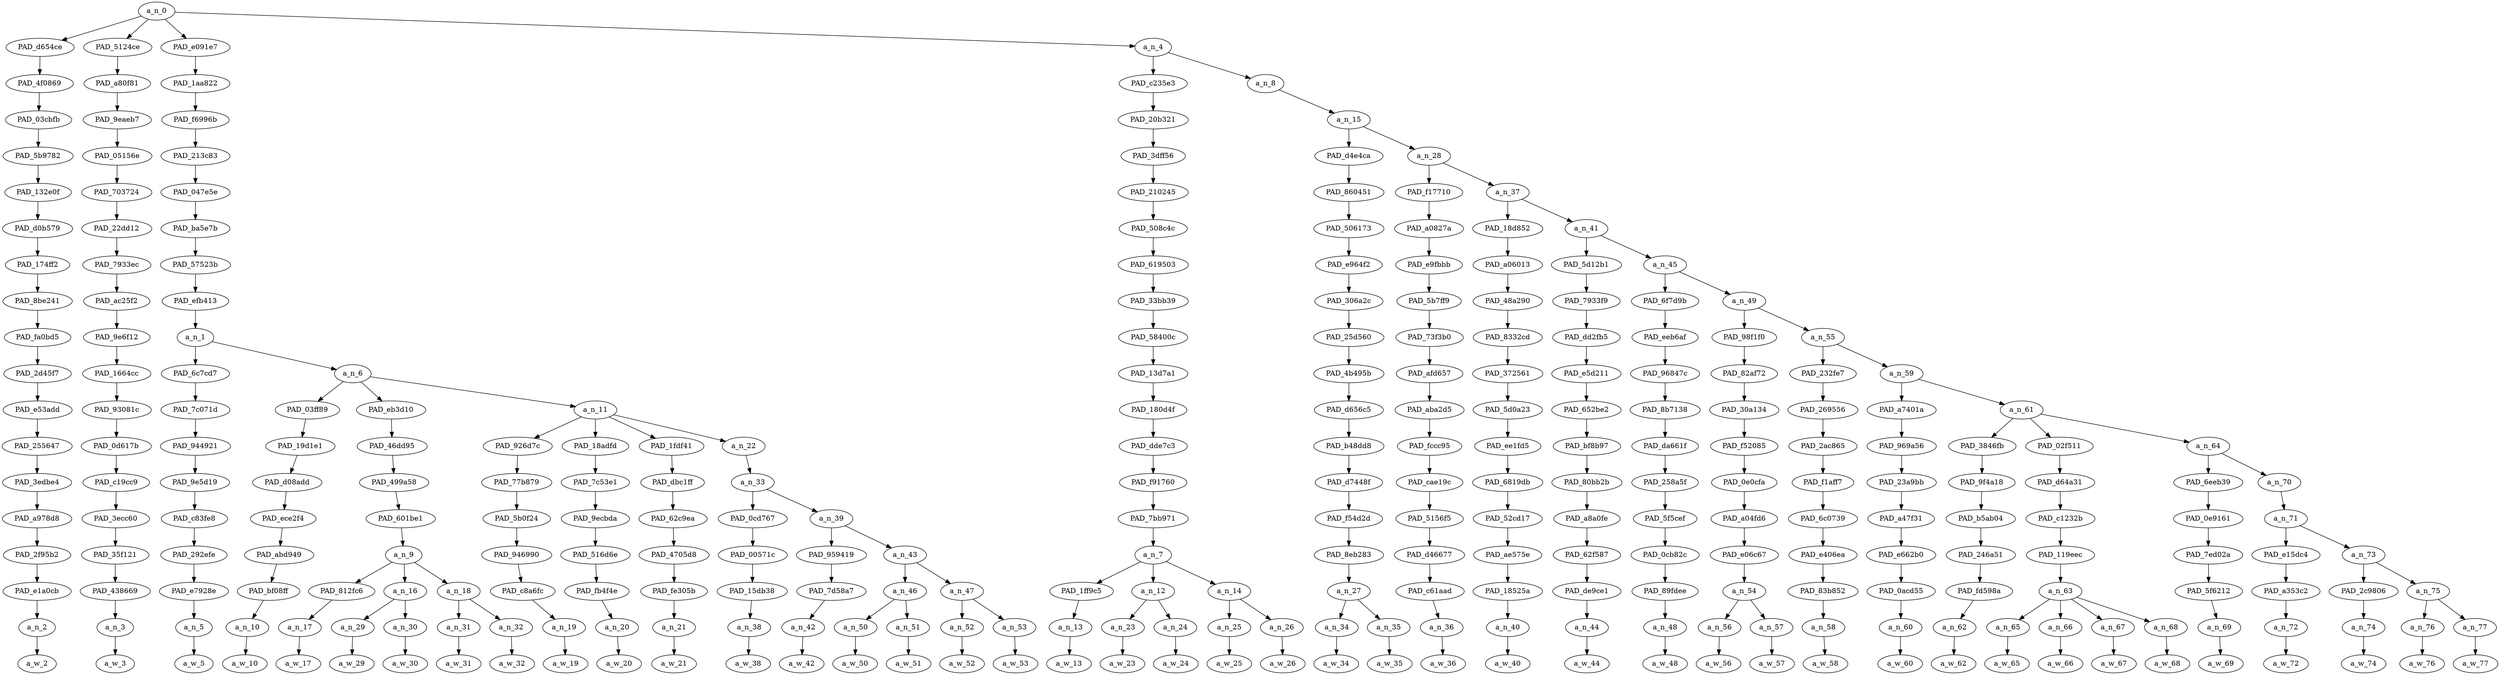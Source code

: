 strict digraph "" {
	a_n_0	[div_dir=1,
		index=0,
		level=18,
		pos="14.588450113932291,18!",
		text_span="[0, 1, 2, 3, 4, 5, 6, 7, 8, 9, 10, 11, 12, 13, 14, 15, 16, 17, 18, 19, 20, 21, 22, 23, 24, 25, 26, 27, 28, 29, 30, 31, 32, 33, 34, \
35, 36, 37, 38, 39, 40, 41, 42]",
		value=0.99999999];
	PAD_d654ce	[div_dir=-1,
		index=1,
		level=17,
		pos="16.0,17!",
		text_span="[16]",
		value=0.02437410];
	a_n_0 -> PAD_d654ce;
	PAD_5124ce	[div_dir=-1,
		index=2,
		level=17,
		pos="17.0,17!",
		text_span="[17]",
		value=0.01668960];
	a_n_0 -> PAD_5124ce;
	PAD_e091e7	[div_dir=1,
		index=0,
		level=17,
		pos="2.9635416666666665,17!",
		text_span="[0, 1, 2, 3, 4, 5, 6, 7, 8, 9, 10, 11, 12, 13, 14, 15]",
		value=0.36759567];
	a_n_0 -> PAD_e091e7;
	a_n_4	[div_dir=-1,
		index=3,
		level=17,
		pos="22.3902587890625,17!",
		text_span="[18, 19, 20, 21, 22, 23, 24, 25, 26, 27, 28, 29, 30, 31, 32, 33, 34, 35, 36, 37, 38, 39, 40, 41, 42]",
		value=0.59133710];
	a_n_0 -> a_n_4;
	PAD_4f0869	[div_dir=-1,
		index=1,
		level=16,
		pos="16.0,16!",
		text_span="[16]",
		value=0.02437410];
	PAD_d654ce -> PAD_4f0869;
	PAD_03cbfb	[div_dir=-1,
		index=1,
		level=15,
		pos="16.0,15!",
		text_span="[16]",
		value=0.02437410];
	PAD_4f0869 -> PAD_03cbfb;
	PAD_5b9782	[div_dir=-1,
		index=1,
		level=14,
		pos="16.0,14!",
		text_span="[16]",
		value=0.02437410];
	PAD_03cbfb -> PAD_5b9782;
	PAD_132e0f	[div_dir=-1,
		index=1,
		level=13,
		pos="16.0,13!",
		text_span="[16]",
		value=0.02437410];
	PAD_5b9782 -> PAD_132e0f;
	PAD_d0b579	[div_dir=-1,
		index=1,
		level=12,
		pos="16.0,12!",
		text_span="[16]",
		value=0.02437410];
	PAD_132e0f -> PAD_d0b579;
	PAD_174ff2	[div_dir=-1,
		index=1,
		level=11,
		pos="16.0,11!",
		text_span="[16]",
		value=0.02437410];
	PAD_d0b579 -> PAD_174ff2;
	PAD_8be241	[div_dir=-1,
		index=1,
		level=10,
		pos="16.0,10!",
		text_span="[16]",
		value=0.02437410];
	PAD_174ff2 -> PAD_8be241;
	PAD_fa0bd5	[div_dir=-1,
		index=1,
		level=9,
		pos="16.0,9!",
		text_span="[16]",
		value=0.02437410];
	PAD_8be241 -> PAD_fa0bd5;
	PAD_2d45f7	[div_dir=-1,
		index=2,
		level=8,
		pos="16.0,8!",
		text_span="[16]",
		value=0.02437410];
	PAD_fa0bd5 -> PAD_2d45f7;
	PAD_e53add	[div_dir=-1,
		index=4,
		level=7,
		pos="16.0,7!",
		text_span="[16]",
		value=0.02437410];
	PAD_2d45f7 -> PAD_e53add;
	PAD_255647	[div_dir=-1,
		index=7,
		level=6,
		pos="16.0,6!",
		text_span="[16]",
		value=0.02437410];
	PAD_e53add -> PAD_255647;
	PAD_3edbe4	[div_dir=-1,
		index=7,
		level=5,
		pos="16.0,5!",
		text_span="[16]",
		value=0.02437410];
	PAD_255647 -> PAD_3edbe4;
	PAD_a978d8	[div_dir=-1,
		index=8,
		level=4,
		pos="16.0,4!",
		text_span="[16]",
		value=0.02437410];
	PAD_3edbe4 -> PAD_a978d8;
	PAD_2f95b2	[div_dir=-1,
		index=9,
		level=3,
		pos="16.0,3!",
		text_span="[16]",
		value=0.02437410];
	PAD_a978d8 -> PAD_2f95b2;
	PAD_e1a0cb	[div_dir=-1,
		index=12,
		level=2,
		pos="16.0,2!",
		text_span="[16]",
		value=0.02437410];
	PAD_2f95b2 -> PAD_e1a0cb;
	a_n_2	[div_dir=-1,
		index=16,
		level=1,
		pos="16.0,1!",
		text_span="[16]",
		value=0.02437410];
	PAD_e1a0cb -> a_n_2;
	a_w_2	[div_dir=0,
		index=16,
		level=0,
		pos="16,0!",
		text_span="[16]",
		value=–];
	a_n_2 -> a_w_2;
	PAD_a80f81	[div_dir=-1,
		index=2,
		level=16,
		pos="17.0,16!",
		text_span="[17]",
		value=0.01668960];
	PAD_5124ce -> PAD_a80f81;
	PAD_9eaeb7	[div_dir=-1,
		index=2,
		level=15,
		pos="17.0,15!",
		text_span="[17]",
		value=0.01668960];
	PAD_a80f81 -> PAD_9eaeb7;
	PAD_05156e	[div_dir=-1,
		index=2,
		level=14,
		pos="17.0,14!",
		text_span="[17]",
		value=0.01668960];
	PAD_9eaeb7 -> PAD_05156e;
	PAD_703724	[div_dir=-1,
		index=2,
		level=13,
		pos="17.0,13!",
		text_span="[17]",
		value=0.01668960];
	PAD_05156e -> PAD_703724;
	PAD_22dd12	[div_dir=-1,
		index=2,
		level=12,
		pos="17.0,12!",
		text_span="[17]",
		value=0.01668960];
	PAD_703724 -> PAD_22dd12;
	PAD_7933ec	[div_dir=-1,
		index=2,
		level=11,
		pos="17.0,11!",
		text_span="[17]",
		value=0.01668960];
	PAD_22dd12 -> PAD_7933ec;
	PAD_ac25f2	[div_dir=-1,
		index=2,
		level=10,
		pos="17.0,10!",
		text_span="[17]",
		value=0.01668960];
	PAD_7933ec -> PAD_ac25f2;
	PAD_9e6f12	[div_dir=-1,
		index=2,
		level=9,
		pos="17.0,9!",
		text_span="[17]",
		value=0.01668960];
	PAD_ac25f2 -> PAD_9e6f12;
	PAD_1664cc	[div_dir=-1,
		index=3,
		level=8,
		pos="17.0,8!",
		text_span="[17]",
		value=0.01668960];
	PAD_9e6f12 -> PAD_1664cc;
	PAD_93081c	[div_dir=-1,
		index=5,
		level=7,
		pos="17.0,7!",
		text_span="[17]",
		value=0.01668960];
	PAD_1664cc -> PAD_93081c;
	PAD_0d617b	[div_dir=-1,
		index=8,
		level=6,
		pos="17.0,6!",
		text_span="[17]",
		value=0.01668960];
	PAD_93081c -> PAD_0d617b;
	PAD_c19cc9	[div_dir=-1,
		index=8,
		level=5,
		pos="17.0,5!",
		text_span="[17]",
		value=0.01668960];
	PAD_0d617b -> PAD_c19cc9;
	PAD_3ecc60	[div_dir=-1,
		index=9,
		level=4,
		pos="17.0,4!",
		text_span="[17]",
		value=0.01668960];
	PAD_c19cc9 -> PAD_3ecc60;
	PAD_35f121	[div_dir=-1,
		index=10,
		level=3,
		pos="17.0,3!",
		text_span="[17]",
		value=0.01668960];
	PAD_3ecc60 -> PAD_35f121;
	PAD_438669	[div_dir=-1,
		index=13,
		level=2,
		pos="17.0,2!",
		text_span="[17]",
		value=0.01668960];
	PAD_35f121 -> PAD_438669;
	a_n_3	[div_dir=-1,
		index=17,
		level=1,
		pos="17.0,1!",
		text_span="[17]",
		value=0.01668960];
	PAD_438669 -> a_n_3;
	a_w_3	[div_dir=0,
		index=17,
		level=0,
		pos="17,0!",
		text_span="[17]",
		value=like];
	a_n_3 -> a_w_3;
	PAD_1aa822	[div_dir=1,
		index=0,
		level=16,
		pos="2.9635416666666665,16!",
		text_span="[0, 1, 2, 3, 4, 5, 6, 7, 8, 9, 10, 11, 12, 13, 14, 15]",
		value=0.36759567];
	PAD_e091e7 -> PAD_1aa822;
	PAD_f6996b	[div_dir=1,
		index=0,
		level=15,
		pos="2.9635416666666665,15!",
		text_span="[0, 1, 2, 3, 4, 5, 6, 7, 8, 9, 10, 11, 12, 13, 14, 15]",
		value=0.36759567];
	PAD_1aa822 -> PAD_f6996b;
	PAD_213c83	[div_dir=1,
		index=0,
		level=14,
		pos="2.9635416666666665,14!",
		text_span="[0, 1, 2, 3, 4, 5, 6, 7, 8, 9, 10, 11, 12, 13, 14, 15]",
		value=0.36759567];
	PAD_f6996b -> PAD_213c83;
	PAD_047e5e	[div_dir=1,
		index=0,
		level=13,
		pos="2.9635416666666665,13!",
		text_span="[0, 1, 2, 3, 4, 5, 6, 7, 8, 9, 10, 11, 12, 13, 14, 15]",
		value=0.36759567];
	PAD_213c83 -> PAD_047e5e;
	PAD_ba5e7b	[div_dir=1,
		index=0,
		level=12,
		pos="2.9635416666666665,12!",
		text_span="[0, 1, 2, 3, 4, 5, 6, 7, 8, 9, 10, 11, 12, 13, 14, 15]",
		value=0.36759567];
	PAD_047e5e -> PAD_ba5e7b;
	PAD_57523b	[div_dir=1,
		index=0,
		level=11,
		pos="2.9635416666666665,11!",
		text_span="[0, 1, 2, 3, 4, 5, 6, 7, 8, 9, 10, 11, 12, 13, 14, 15]",
		value=0.36759567];
	PAD_ba5e7b -> PAD_57523b;
	PAD_efb413	[div_dir=1,
		index=0,
		level=10,
		pos="2.9635416666666665,10!",
		text_span="[0, 1, 2, 3, 4, 5, 6, 7, 8, 9, 10, 11, 12, 13, 14, 15]",
		value=0.36759567];
	PAD_57523b -> PAD_efb413;
	a_n_1	[div_dir=1,
		index=0,
		level=9,
		pos="2.9635416666666665,9!",
		text_span="[0, 1, 2, 3, 4, 5, 6, 7, 8, 9, 10, 11, 12, 13, 14, 15]",
		value=0.36759567];
	PAD_efb413 -> a_n_1;
	PAD_6c7cd7	[div_dir=1,
		index=0,
		level=8,
		pos="0.0,8!",
		text_span="[0]",
		value=0.03301448];
	a_n_1 -> PAD_6c7cd7;
	a_n_6	[div_dir=1,
		index=1,
		level=8,
		pos="5.927083333333333,8!",
		text_span="[1, 2, 3, 4, 5, 6, 7, 8, 9, 10, 11, 12, 13, 14, 15]",
		value=0.33444749];
	a_n_1 -> a_n_6;
	PAD_7c071d	[div_dir=1,
		index=0,
		level=7,
		pos="0.0,7!",
		text_span="[0]",
		value=0.03301448];
	PAD_6c7cd7 -> PAD_7c071d;
	PAD_944921	[div_dir=1,
		index=0,
		level=6,
		pos="0.0,6!",
		text_span="[0]",
		value=0.03301448];
	PAD_7c071d -> PAD_944921;
	PAD_9e5d19	[div_dir=1,
		index=0,
		level=5,
		pos="0.0,5!",
		text_span="[0]",
		value=0.03301448];
	PAD_944921 -> PAD_9e5d19;
	PAD_c83fe8	[div_dir=1,
		index=0,
		level=4,
		pos="0.0,4!",
		text_span="[0]",
		value=0.03301448];
	PAD_9e5d19 -> PAD_c83fe8;
	PAD_292efe	[div_dir=1,
		index=0,
		level=3,
		pos="0.0,3!",
		text_span="[0]",
		value=0.03301448];
	PAD_c83fe8 -> PAD_292efe;
	PAD_e7928e	[div_dir=1,
		index=0,
		level=2,
		pos="0.0,2!",
		text_span="[0]",
		value=0.03301448];
	PAD_292efe -> PAD_e7928e;
	a_n_5	[div_dir=1,
		index=0,
		level=1,
		pos="0.0,1!",
		text_span="[0]",
		value=0.03301448];
	PAD_e7928e -> a_n_5;
	a_w_5	[div_dir=0,
		index=0,
		level=0,
		pos="0,0!",
		text_span="[0]",
		value=developers];
	a_n_5 -> a_w_5;
	PAD_03ff89	[div_dir=-1,
		index=2,
		level=7,
		pos="6.0,7!",
		text_span="[6]",
		value=0.01521092];
	a_n_6 -> PAD_03ff89;
	PAD_eb3d10	[div_dir=1,
		index=1,
		level=7,
		pos="3.0,7!",
		text_span="[1, 2, 3, 4, 5]",
		value=0.11941802];
	a_n_6 -> PAD_eb3d10;
	a_n_11	[div_dir=1,
		index=3,
		level=7,
		pos="8.78125,7!",
		text_span="[7, 8, 9, 10, 11, 12, 13, 14, 15]",
		value=0.19972932];
	a_n_6 -> a_n_11;
	PAD_19d1e1	[div_dir=-1,
		index=2,
		level=6,
		pos="6.0,6!",
		text_span="[6]",
		value=0.01521092];
	PAD_03ff89 -> PAD_19d1e1;
	PAD_d08add	[div_dir=-1,
		index=2,
		level=5,
		pos="6.0,5!",
		text_span="[6]",
		value=0.01521092];
	PAD_19d1e1 -> PAD_d08add;
	PAD_ece2f4	[div_dir=-1,
		index=2,
		level=4,
		pos="6.0,4!",
		text_span="[6]",
		value=0.01521092];
	PAD_d08add -> PAD_ece2f4;
	PAD_abd949	[div_dir=-1,
		index=2,
		level=3,
		pos="6.0,3!",
		text_span="[6]",
		value=0.01521092];
	PAD_ece2f4 -> PAD_abd949;
	PAD_bf08ff	[div_dir=-1,
		index=4,
		level=2,
		pos="6.0,2!",
		text_span="[6]",
		value=0.01521092];
	PAD_abd949 -> PAD_bf08ff;
	a_n_10	[div_dir=-1,
		index=6,
		level=1,
		pos="6.0,1!",
		text_span="[6]",
		value=0.01521092];
	PAD_bf08ff -> a_n_10;
	a_w_10	[div_dir=0,
		index=6,
		level=0,
		pos="6,0!",
		text_span="[6]",
		value=and1];
	a_n_10 -> a_w_10;
	PAD_46dd95	[div_dir=1,
		index=1,
		level=6,
		pos="3.0,6!",
		text_span="[1, 2, 3, 4, 5]",
		value=0.11941802];
	PAD_eb3d10 -> PAD_46dd95;
	PAD_499a58	[div_dir=1,
		index=1,
		level=5,
		pos="3.0,5!",
		text_span="[1, 2, 3, 4, 5]",
		value=0.11941802];
	PAD_46dd95 -> PAD_499a58;
	PAD_601be1	[div_dir=1,
		index=1,
		level=4,
		pos="3.0,4!",
		text_span="[1, 2, 3, 4, 5]",
		value=0.11941802];
	PAD_499a58 -> PAD_601be1;
	a_n_9	[div_dir=1,
		index=1,
		level=3,
		pos="3.0,3!",
		text_span="[1, 2, 3, 4, 5]",
		value=0.11941802];
	PAD_601be1 -> a_n_9;
	PAD_812fc6	[div_dir=-1,
		index=2,
		level=2,
		pos="3.0,2!",
		text_span="[3]",
		value=0.01955149];
	a_n_9 -> PAD_812fc6;
	a_n_16	[div_dir=1,
		index=1,
		level=2,
		pos="1.5,2!",
		text_span="[1, 2]",
		value=0.05556840];
	a_n_9 -> a_n_16;
	a_n_18	[div_dir=1,
		index=3,
		level=2,
		pos="4.5,2!",
		text_span="[4, 5]",
		value=0.04425553];
	a_n_9 -> a_n_18;
	a_n_17	[div_dir=-1,
		index=3,
		level=1,
		pos="3.0,1!",
		text_span="[3]",
		value=0.01955149];
	PAD_812fc6 -> a_n_17;
	a_w_17	[div_dir=0,
		index=3,
		level=0,
		pos="3,0!",
		text_span="[3]",
		value=and];
	a_n_17 -> a_w_17;
	a_n_29	[div_dir=-1,
		index=1,
		level=1,
		pos="1.0,1!",
		text_span="[1]",
		value=0.02637805];
	a_n_16 -> a_n_29;
	a_n_30	[div_dir=1,
		index=2,
		level=1,
		pos="2.0,1!",
		text_span="[2]",
		value=0.02917601];
	a_n_16 -> a_n_30;
	a_w_29	[div_dir=0,
		index=1,
		level=0,
		pos="1,0!",
		text_span="[1]",
		value=buying];
	a_n_29 -> a_w_29;
	a_w_30	[div_dir=0,
		index=2,
		level=0,
		pos="2,0!",
		text_span="[2]",
		value=houses];
	a_n_30 -> a_w_30;
	a_n_31	[div_dir=-1,
		index=4,
		level=1,
		pos="4.0,1!",
		text_span="[4]",
		value=0.02144222];
	a_n_18 -> a_n_31;
	a_n_32	[div_dir=1,
		index=5,
		level=1,
		pos="5.0,1!",
		text_span="[5]",
		value=0.02271052];
	a_n_18 -> a_n_32;
	a_w_31	[div_dir=0,
		index=4,
		level=0,
		pos="4,0!",
		text_span="[4]",
		value=dwelling];
	a_n_31 -> a_w_31;
	a_w_32	[div_dir=0,
		index=5,
		level=0,
		pos="5,0!",
		text_span="[5]",
		value=buildings];
	a_n_32 -> a_w_32;
	PAD_926d7c	[div_dir=1,
		index=3,
		level=6,
		pos="7.0,6!",
		text_span="[7]",
		value=0.01617245];
	a_n_11 -> PAD_926d7c;
	PAD_18adfd	[div_dir=-1,
		index=4,
		level=6,
		pos="8.0,6!",
		text_span="[8]",
		value=0.01425214];
	a_n_11 -> PAD_18adfd;
	PAD_1fdf41	[div_dir=1,
		index=5,
		level=6,
		pos="9.0,6!",
		text_span="[9]",
		value=0.05145232];
	a_n_11 -> PAD_1fdf41;
	a_n_22	[div_dir=1,
		index=6,
		level=6,
		pos="11.125,6!",
		text_span="[10, 11, 12, 13, 14, 15]",
		value=0.11776102];
	a_n_11 -> a_n_22;
	PAD_77b879	[div_dir=1,
		index=3,
		level=5,
		pos="7.0,5!",
		text_span="[7]",
		value=0.01617245];
	PAD_926d7c -> PAD_77b879;
	PAD_5b0f24	[div_dir=1,
		index=3,
		level=4,
		pos="7.0,4!",
		text_span="[7]",
		value=0.01617245];
	PAD_77b879 -> PAD_5b0f24;
	PAD_946990	[div_dir=1,
		index=3,
		level=3,
		pos="7.0,3!",
		text_span="[7]",
		value=0.01617245];
	PAD_5b0f24 -> PAD_946990;
	PAD_c8a6fc	[div_dir=1,
		index=5,
		level=2,
		pos="7.0,2!",
		text_span="[7]",
		value=0.01617245];
	PAD_946990 -> PAD_c8a6fc;
	a_n_19	[div_dir=1,
		index=7,
		level=1,
		pos="7.0,1!",
		text_span="[7]",
		value=0.01617245];
	PAD_c8a6fc -> a_n_19;
	a_w_19	[div_dir=0,
		index=7,
		level=0,
		pos="7,0!",
		text_span="[7]",
		value=leaving];
	a_n_19 -> a_w_19;
	PAD_7c53e1	[div_dir=-1,
		index=4,
		level=5,
		pos="8.0,5!",
		text_span="[8]",
		value=0.01425214];
	PAD_18adfd -> PAD_7c53e1;
	PAD_9ecbda	[div_dir=-1,
		index=4,
		level=4,
		pos="8.0,4!",
		text_span="[8]",
		value=0.01425214];
	PAD_7c53e1 -> PAD_9ecbda;
	PAD_516d6e	[div_dir=-1,
		index=4,
		level=3,
		pos="8.0,3!",
		text_span="[8]",
		value=0.01425214];
	PAD_9ecbda -> PAD_516d6e;
	PAD_fb4f4e	[div_dir=-1,
		index=6,
		level=2,
		pos="8.0,2!",
		text_span="[8]",
		value=0.01425214];
	PAD_516d6e -> PAD_fb4f4e;
	a_n_20	[div_dir=-1,
		index=8,
		level=1,
		pos="8.0,1!",
		text_span="[8]",
		value=0.01425214];
	PAD_fb4f4e -> a_n_20;
	a_w_20	[div_dir=0,
		index=8,
		level=0,
		pos="8,0!",
		text_span="[8]",
		value=them];
	a_n_20 -> a_w_20;
	PAD_dbc1ff	[div_dir=1,
		index=5,
		level=5,
		pos="9.0,5!",
		text_span="[9]",
		value=0.05145232];
	PAD_1fdf41 -> PAD_dbc1ff;
	PAD_62c9ea	[div_dir=1,
		index=5,
		level=4,
		pos="9.0,4!",
		text_span="[9]",
		value=0.05145232];
	PAD_dbc1ff -> PAD_62c9ea;
	PAD_4705d8	[div_dir=1,
		index=5,
		level=3,
		pos="9.0,3!",
		text_span="[9]",
		value=0.05145232];
	PAD_62c9ea -> PAD_4705d8;
	PAD_fe305b	[div_dir=1,
		index=7,
		level=2,
		pos="9.0,2!",
		text_span="[9]",
		value=0.05145232];
	PAD_4705d8 -> PAD_fe305b;
	a_n_21	[div_dir=1,
		index=9,
		level=1,
		pos="9.0,1!",
		text_span="[9]",
		value=0.05145232];
	PAD_fe305b -> a_n_21;
	a_w_21	[div_dir=0,
		index=9,
		level=0,
		pos="9,0!",
		text_span="[9]",
		value=unoccupied];
	a_n_21 -> a_w_21;
	a_n_33	[div_dir=1,
		index=6,
		level=5,
		pos="11.125,5!",
		text_span="[10, 11, 12, 13, 14, 15]",
		value=0.11766845];
	a_n_22 -> a_n_33;
	PAD_0cd767	[div_dir=1,
		index=6,
		level=4,
		pos="10.0,4!",
		text_span="[10]",
		value=0.01226873];
	a_n_33 -> PAD_0cd767;
	a_n_39	[div_dir=1,
		index=7,
		level=4,
		pos="12.25,4!",
		text_span="[11, 12, 13, 14, 15]",
		value=0.10530715];
	a_n_33 -> a_n_39;
	PAD_00571c	[div_dir=1,
		index=6,
		level=3,
		pos="10.0,3!",
		text_span="[10]",
		value=0.01226873];
	PAD_0cd767 -> PAD_00571c;
	PAD_15db38	[div_dir=1,
		index=8,
		level=2,
		pos="10.0,2!",
		text_span="[10]",
		value=0.01226873];
	PAD_00571c -> PAD_15db38;
	a_n_38	[div_dir=1,
		index=10,
		level=1,
		pos="10.0,1!",
		text_span="[10]",
		value=0.01226873];
	PAD_15db38 -> a_n_38;
	a_w_38	[div_dir=0,
		index=10,
		level=0,
		pos="10,0!",
		text_span="[10]",
		value=to];
	a_n_38 -> a_w_38;
	PAD_959419	[div_dir=-1,
		index=7,
		level=3,
		pos="11.0,3!",
		text_span="[11]",
		value=0.01377868];
	a_n_39 -> PAD_959419;
	a_n_43	[div_dir=1,
		index=8,
		level=3,
		pos="13.5,3!",
		text_span="[12, 13, 14, 15]",
		value=0.09142875];
	a_n_39 -> a_n_43;
	PAD_7d58a7	[div_dir=-1,
		index=9,
		level=2,
		pos="11.0,2!",
		text_span="[11]",
		value=0.01377868];
	PAD_959419 -> PAD_7d58a7;
	a_n_42	[div_dir=-1,
		index=11,
		level=1,
		pos="11.0,1!",
		text_span="[11]",
		value=0.01377868];
	PAD_7d58a7 -> a_n_42;
	a_w_42	[div_dir=0,
		index=11,
		level=0,
		pos="11,0!",
		text_span="[11]",
		value=make];
	a_n_42 -> a_w_42;
	a_n_46	[div_dir=1,
		index=10,
		level=2,
		pos="12.5,2!",
		text_span="[12, 13]",
		value=0.04874523];
	a_n_43 -> a_n_46;
	a_n_47	[div_dir=1,
		index=11,
		level=2,
		pos="14.5,2!",
		text_span="[14, 15]",
		value=0.04253451];
	a_n_43 -> a_n_47;
	a_n_50	[div_dir=1,
		index=12,
		level=1,
		pos="12.0,1!",
		text_span="[12]",
		value=0.01496324];
	a_n_46 -> a_n_50;
	a_n_51	[div_dir=1,
		index=13,
		level=1,
		pos="13.0,1!",
		text_span="[13]",
		value=0.03361307];
	a_n_46 -> a_n_51;
	a_w_50	[div_dir=0,
		index=12,
		level=0,
		pos="12,0!",
		text_span="[12]",
		value=the];
	a_n_50 -> a_w_50;
	a_w_51	[div_dir=0,
		index=13,
		level=0,
		pos="13,0!",
		text_span="[13]",
		value=neighborhood];
	a_n_51 -> a_w_51;
	a_n_52	[div_dir=1,
		index=14,
		level=1,
		pos="14.0,1!",
		text_span="[14]",
		value=0.01934258];
	a_n_47 -> a_n_52;
	a_n_53	[div_dir=1,
		index=15,
		level=1,
		pos="15.0,1!",
		text_span="[15]",
		value=0.02315073];
	a_n_47 -> a_n_53;
	a_w_52	[div_dir=0,
		index=14,
		level=0,
		pos="14,0!",
		text_span="[14]",
		value=appear];
	a_n_52 -> a_w_52;
	a_w_53	[div_dir=0,
		index=15,
		level=0,
		pos="15,0!",
		text_span="[15]",
		value=abandoned];
	a_n_53 -> a_w_53;
	PAD_c235e3	[div_dir=1,
		index=3,
		level=16,
		pos="20.0,16!",
		text_span="[18, 19, 20, 21, 22]",
		value=0.12602715];
	a_n_4 -> PAD_c235e3;
	a_n_8	[div_dir=-1,
		index=4,
		level=16,
		pos="24.780517578125,16!",
		text_span="[23, 24, 25, 26, 27, 28, 29, 30, 31, 32, 33, 34, 35, 36, 37, 38, 39, 40, 41, 42]",
		value=0.46523214];
	a_n_4 -> a_n_8;
	PAD_20b321	[div_dir=1,
		index=3,
		level=15,
		pos="20.0,15!",
		text_span="[18, 19, 20, 21, 22]",
		value=0.12602715];
	PAD_c235e3 -> PAD_20b321;
	PAD_3dff56	[div_dir=1,
		index=3,
		level=14,
		pos="20.0,14!",
		text_span="[18, 19, 20, 21, 22]",
		value=0.12602715];
	PAD_20b321 -> PAD_3dff56;
	PAD_210245	[div_dir=1,
		index=3,
		level=13,
		pos="20.0,13!",
		text_span="[18, 19, 20, 21, 22]",
		value=0.12602715];
	PAD_3dff56 -> PAD_210245;
	PAD_508c4c	[div_dir=1,
		index=3,
		level=12,
		pos="20.0,12!",
		text_span="[18, 19, 20, 21, 22]",
		value=0.12602715];
	PAD_210245 -> PAD_508c4c;
	PAD_619503	[div_dir=1,
		index=3,
		level=11,
		pos="20.0,11!",
		text_span="[18, 19, 20, 21, 22]",
		value=0.12602715];
	PAD_508c4c -> PAD_619503;
	PAD_33bb39	[div_dir=1,
		index=3,
		level=10,
		pos="20.0,10!",
		text_span="[18, 19, 20, 21, 22]",
		value=0.12602715];
	PAD_619503 -> PAD_33bb39;
	PAD_58400c	[div_dir=1,
		index=3,
		level=9,
		pos="20.0,9!",
		text_span="[18, 19, 20, 21, 22]",
		value=0.12602715];
	PAD_33bb39 -> PAD_58400c;
	PAD_13d7a1	[div_dir=1,
		index=4,
		level=8,
		pos="20.0,8!",
		text_span="[18, 19, 20, 21, 22]",
		value=0.12602715];
	PAD_58400c -> PAD_13d7a1;
	PAD_180d4f	[div_dir=1,
		index=6,
		level=7,
		pos="20.0,7!",
		text_span="[18, 19, 20, 21, 22]",
		value=0.12602715];
	PAD_13d7a1 -> PAD_180d4f;
	PAD_dde7c3	[div_dir=1,
		index=9,
		level=6,
		pos="20.0,6!",
		text_span="[18, 19, 20, 21, 22]",
		value=0.12602715];
	PAD_180d4f -> PAD_dde7c3;
	PAD_f91760	[div_dir=1,
		index=9,
		level=5,
		pos="20.0,5!",
		text_span="[18, 19, 20, 21, 22]",
		value=0.12602715];
	PAD_dde7c3 -> PAD_f91760;
	PAD_7bb971	[div_dir=1,
		index=10,
		level=4,
		pos="20.0,4!",
		text_span="[18, 19, 20, 21, 22]",
		value=0.12602715];
	PAD_f91760 -> PAD_7bb971;
	a_n_7	[div_dir=1,
		index=11,
		level=3,
		pos="20.0,3!",
		text_span="[18, 19, 20, 21, 22]",
		value=0.12602715];
	PAD_7bb971 -> a_n_7;
	PAD_1ff9c5	[div_dir=-1,
		index=15,
		level=2,
		pos="20.0,2!",
		text_span="[20]",
		value=0.01482046];
	a_n_7 -> PAD_1ff9c5;
	a_n_12	[div_dir=1,
		index=14,
		level=2,
		pos="18.5,2!",
		text_span="[18, 19]",
		value=0.04102734];
	a_n_7 -> a_n_12;
	a_n_14	[div_dir=1,
		index=16,
		level=2,
		pos="21.5,2!",
		text_span="[21, 22]",
		value=0.07017006];
	a_n_7 -> a_n_14;
	a_n_13	[div_dir=-1,
		index=20,
		level=1,
		pos="20.0,1!",
		text_span="[20]",
		value=0.01482046];
	PAD_1ff9c5 -> a_n_13;
	a_w_13	[div_dir=0,
		index=20,
		level=0,
		pos="20,0!",
		text_span="[20]",
		value=or];
	a_n_13 -> a_w_13;
	a_n_23	[div_dir=-1,
		index=18,
		level=1,
		pos="18.0,1!",
		text_span="[18]",
		value=0.01470498];
	a_n_12 -> a_n_23;
	a_n_24	[div_dir=1,
		index=19,
		level=1,
		pos="19.0,1!",
		text_span="[19]",
		value=0.02630700];
	a_n_12 -> a_n_24;
	a_w_23	[div_dir=0,
		index=18,
		level=0,
		pos="18,0!",
		text_span="[18]",
		value=a];
	a_n_23 -> a_w_23;
	a_w_24	[div_dir=0,
		index=19,
		level=0,
		pos="19,0!",
		text_span="[19]",
		value=ghetto];
	a_n_24 -> a_w_24;
	a_n_25	[div_dir=-1,
		index=21,
		level=1,
		pos="21.0,1!",
		text_span="[21]",
		value=0.01517149];
	a_n_14 -> a_n_25;
	a_n_26	[div_dir=1,
		index=22,
		level=1,
		pos="22.0,1!",
		text_span="[22]",
		value=0.05496994];
	a_n_14 -> a_n_26;
	a_w_25	[div_dir=0,
		index=21,
		level=0,
		pos="21,0!",
		text_span="[21]",
		value=a1];
	a_n_25 -> a_w_25;
	a_w_26	[div_dir=0,
		index=22,
		level=0,
		pos="22,0!",
		text_span="[22]",
		value=slum];
	a_n_26 -> a_w_26;
	a_n_15	[div_dir=-1,
		index=4,
		level=15,
		pos="24.780517578125,15!",
		text_span="[23, 24, 25, 26, 27, 28, 29, 30, 31, 32, 33, 34, 35, 36, 37, 38, 39, 40, 41, 42]",
		value=0.46513747];
	a_n_8 -> a_n_15;
	PAD_d4e4ca	[div_dir=-1,
		index=4,
		level=14,
		pos="23.5,14!",
		text_span="[23, 24]",
		value=0.05049387];
	a_n_15 -> PAD_d4e4ca;
	a_n_28	[div_dir=-1,
		index=5,
		level=14,
		pos="26.06103515625,14!",
		text_span="[25, 26, 27, 28, 29, 30, 31, 32, 33, 34, 35, 36, 37, 38, 39, 40, 41, 42]",
		value=0.41454893];
	a_n_15 -> a_n_28;
	PAD_860451	[div_dir=-1,
		index=4,
		level=13,
		pos="23.5,13!",
		text_span="[23, 24]",
		value=0.05049387];
	PAD_d4e4ca -> PAD_860451;
	PAD_506173	[div_dir=-1,
		index=4,
		level=12,
		pos="23.5,12!",
		text_span="[23, 24]",
		value=0.05049387];
	PAD_860451 -> PAD_506173;
	PAD_e964f2	[div_dir=-1,
		index=4,
		level=11,
		pos="23.5,11!",
		text_span="[23, 24]",
		value=0.05049387];
	PAD_506173 -> PAD_e964f2;
	PAD_306a2c	[div_dir=-1,
		index=4,
		level=10,
		pos="23.5,10!",
		text_span="[23, 24]",
		value=0.05049387];
	PAD_e964f2 -> PAD_306a2c;
	PAD_25d560	[div_dir=-1,
		index=4,
		level=9,
		pos="23.5,9!",
		text_span="[23, 24]",
		value=0.05049387];
	PAD_306a2c -> PAD_25d560;
	PAD_4b495b	[div_dir=-1,
		index=5,
		level=8,
		pos="23.5,8!",
		text_span="[23, 24]",
		value=0.05049387];
	PAD_25d560 -> PAD_4b495b;
	PAD_d656c5	[div_dir=-1,
		index=7,
		level=7,
		pos="23.5,7!",
		text_span="[23, 24]",
		value=0.05049387];
	PAD_4b495b -> PAD_d656c5;
	PAD_b48dd8	[div_dir=-1,
		index=10,
		level=6,
		pos="23.5,6!",
		text_span="[23, 24]",
		value=0.05049387];
	PAD_d656c5 -> PAD_b48dd8;
	PAD_d7448f	[div_dir=-1,
		index=10,
		level=5,
		pos="23.5,5!",
		text_span="[23, 24]",
		value=0.05049387];
	PAD_b48dd8 -> PAD_d7448f;
	PAD_f54d2d	[div_dir=-1,
		index=11,
		level=4,
		pos="23.5,4!",
		text_span="[23, 24]",
		value=0.05049387];
	PAD_d7448f -> PAD_f54d2d;
	PAD_8eb283	[div_dir=-1,
		index=12,
		level=3,
		pos="23.5,3!",
		text_span="[23, 24]",
		value=0.05049387];
	PAD_f54d2d -> PAD_8eb283;
	a_n_27	[div_dir=-1,
		index=17,
		level=2,
		pos="23.5,2!",
		text_span="[23, 24]",
		value=0.05049387];
	PAD_8eb283 -> a_n_27;
	a_n_34	[div_dir=-1,
		index=23,
		level=1,
		pos="23.0,1!",
		text_span="[23]",
		value=0.02225652];
	a_n_27 -> a_n_34;
	a_n_35	[div_dir=-1,
		index=24,
		level=1,
		pos="24.0,1!",
		text_span="[24]",
		value=0.02813499];
	a_n_27 -> a_n_35;
	a_w_34	[div_dir=0,
		index=23,
		level=0,
		pos="23,0!",
		text_span="[23]",
		value=such];
	a_n_34 -> a_w_34;
	a_w_35	[div_dir=0,
		index=24,
		level=0,
		pos="24,0!",
		text_span="[24]",
		value=practices];
	a_n_35 -> a_w_35;
	PAD_f17710	[div_dir=-1,
		index=5,
		level=13,
		pos="25.0,13!",
		text_span="[25]",
		value=0.01349587];
	a_n_28 -> PAD_f17710;
	a_n_37	[div_dir=-1,
		index=6,
		level=13,
		pos="27.1220703125,13!",
		text_span="[26, 27, 28, 29, 30, 31, 32, 33, 34, 35, 36, 37, 38, 39, 40, 41, 42]",
		value=0.40098810];
	a_n_28 -> a_n_37;
	PAD_a0827a	[div_dir=-1,
		index=5,
		level=12,
		pos="25.0,12!",
		text_span="[25]",
		value=0.01349587];
	PAD_f17710 -> PAD_a0827a;
	PAD_e9fbbb	[div_dir=-1,
		index=5,
		level=11,
		pos="25.0,11!",
		text_span="[25]",
		value=0.01349587];
	PAD_a0827a -> PAD_e9fbbb;
	PAD_5b7ff9	[div_dir=-1,
		index=5,
		level=10,
		pos="25.0,10!",
		text_span="[25]",
		value=0.01349587];
	PAD_e9fbbb -> PAD_5b7ff9;
	PAD_73f3b0	[div_dir=-1,
		index=5,
		level=9,
		pos="25.0,9!",
		text_span="[25]",
		value=0.01349587];
	PAD_5b7ff9 -> PAD_73f3b0;
	PAD_afd657	[div_dir=-1,
		index=6,
		level=8,
		pos="25.0,8!",
		text_span="[25]",
		value=0.01349587];
	PAD_73f3b0 -> PAD_afd657;
	PAD_aba2d5	[div_dir=-1,
		index=8,
		level=7,
		pos="25.0,7!",
		text_span="[25]",
		value=0.01349587];
	PAD_afd657 -> PAD_aba2d5;
	PAD_fccc95	[div_dir=-1,
		index=11,
		level=6,
		pos="25.0,6!",
		text_span="[25]",
		value=0.01349587];
	PAD_aba2d5 -> PAD_fccc95;
	PAD_cae19c	[div_dir=-1,
		index=11,
		level=5,
		pos="25.0,5!",
		text_span="[25]",
		value=0.01349587];
	PAD_fccc95 -> PAD_cae19c;
	PAD_5156f5	[div_dir=-1,
		index=12,
		level=4,
		pos="25.0,4!",
		text_span="[25]",
		value=0.01349587];
	PAD_cae19c -> PAD_5156f5;
	PAD_d46677	[div_dir=-1,
		index=13,
		level=3,
		pos="25.0,3!",
		text_span="[25]",
		value=0.01349587];
	PAD_5156f5 -> PAD_d46677;
	PAD_c61aad	[div_dir=-1,
		index=18,
		level=2,
		pos="25.0,2!",
		text_span="[25]",
		value=0.01349587];
	PAD_d46677 -> PAD_c61aad;
	a_n_36	[div_dir=-1,
		index=25,
		level=1,
		pos="25.0,1!",
		text_span="[25]",
		value=0.01349587];
	PAD_c61aad -> a_n_36;
	a_w_36	[div_dir=0,
		index=25,
		level=0,
		pos="25,0!",
		text_span="[25]",
		value=can];
	a_n_36 -> a_w_36;
	PAD_18d852	[div_dir=-1,
		index=6,
		level=12,
		pos="26.0,12!",
		text_span="[26]",
		value=0.01199022];
	a_n_37 -> PAD_18d852;
	a_n_41	[div_dir=-1,
		index=7,
		level=12,
		pos="28.244140625,12!",
		text_span="[27, 28, 29, 30, 31, 32, 33, 34, 35, 36, 37, 38, 39, 40, 41, 42]",
		value=0.38894112];
	a_n_37 -> a_n_41;
	PAD_a06013	[div_dir=-1,
		index=6,
		level=11,
		pos="26.0,11!",
		text_span="[26]",
		value=0.01199022];
	PAD_18d852 -> PAD_a06013;
	PAD_48a290	[div_dir=-1,
		index=6,
		level=10,
		pos="26.0,10!",
		text_span="[26]",
		value=0.01199022];
	PAD_a06013 -> PAD_48a290;
	PAD_8332cd	[div_dir=-1,
		index=6,
		level=9,
		pos="26.0,9!",
		text_span="[26]",
		value=0.01199022];
	PAD_48a290 -> PAD_8332cd;
	PAD_372561	[div_dir=-1,
		index=7,
		level=8,
		pos="26.0,8!",
		text_span="[26]",
		value=0.01199022];
	PAD_8332cd -> PAD_372561;
	PAD_5d0a23	[div_dir=-1,
		index=9,
		level=7,
		pos="26.0,7!",
		text_span="[26]",
		value=0.01199022];
	PAD_372561 -> PAD_5d0a23;
	PAD_ee1fd5	[div_dir=-1,
		index=12,
		level=6,
		pos="26.0,6!",
		text_span="[26]",
		value=0.01199022];
	PAD_5d0a23 -> PAD_ee1fd5;
	PAD_6819db	[div_dir=-1,
		index=12,
		level=5,
		pos="26.0,5!",
		text_span="[26]",
		value=0.01199022];
	PAD_ee1fd5 -> PAD_6819db;
	PAD_52cd17	[div_dir=-1,
		index=13,
		level=4,
		pos="26.0,4!",
		text_span="[26]",
		value=0.01199022];
	PAD_6819db -> PAD_52cd17;
	PAD_ae575e	[div_dir=-1,
		index=14,
		level=3,
		pos="26.0,3!",
		text_span="[26]",
		value=0.01199022];
	PAD_52cd17 -> PAD_ae575e;
	PAD_18525a	[div_dir=-1,
		index=19,
		level=2,
		pos="26.0,2!",
		text_span="[26]",
		value=0.01199022];
	PAD_ae575e -> PAD_18525a;
	a_n_40	[div_dir=-1,
		index=26,
		level=1,
		pos="26.0,1!",
		text_span="[26]",
		value=0.01199022];
	PAD_18525a -> a_n_40;
	a_w_40	[div_dir=0,
		index=26,
		level=0,
		pos="26,0!",
		text_span="[26]",
		value=be];
	a_n_40 -> a_w_40;
	PAD_5d12b1	[div_dir=-1,
		index=7,
		level=11,
		pos="27.0,11!",
		text_span="[27]",
		value=0.01713487];
	a_n_41 -> PAD_5d12b1;
	a_n_45	[div_dir=-1,
		index=8,
		level=11,
		pos="29.48828125,11!",
		text_span="[28, 29, 30, 31, 32, 33, 34, 35, 36, 37, 38, 39, 40, 41, 42]",
		value=0.37175320];
	a_n_41 -> a_n_45;
	PAD_7933f9	[div_dir=-1,
		index=7,
		level=10,
		pos="27.0,10!",
		text_span="[27]",
		value=0.01713487];
	PAD_5d12b1 -> PAD_7933f9;
	PAD_dd2fb5	[div_dir=-1,
		index=7,
		level=9,
		pos="27.0,9!",
		text_span="[27]",
		value=0.01713487];
	PAD_7933f9 -> PAD_dd2fb5;
	PAD_e5d211	[div_dir=-1,
		index=8,
		level=8,
		pos="27.0,8!",
		text_span="[27]",
		value=0.01713487];
	PAD_dd2fb5 -> PAD_e5d211;
	PAD_652be2	[div_dir=-1,
		index=10,
		level=7,
		pos="27.0,7!",
		text_span="[27]",
		value=0.01713487];
	PAD_e5d211 -> PAD_652be2;
	PAD_bf8b97	[div_dir=-1,
		index=13,
		level=6,
		pos="27.0,6!",
		text_span="[27]",
		value=0.01713487];
	PAD_652be2 -> PAD_bf8b97;
	PAD_80bb2b	[div_dir=-1,
		index=13,
		level=5,
		pos="27.0,5!",
		text_span="[27]",
		value=0.01713487];
	PAD_bf8b97 -> PAD_80bb2b;
	PAD_a8a0fe	[div_dir=-1,
		index=14,
		level=4,
		pos="27.0,4!",
		text_span="[27]",
		value=0.01713487];
	PAD_80bb2b -> PAD_a8a0fe;
	PAD_62f587	[div_dir=-1,
		index=15,
		level=3,
		pos="27.0,3!",
		text_span="[27]",
		value=0.01713487];
	PAD_a8a0fe -> PAD_62f587;
	PAD_de9ce1	[div_dir=-1,
		index=20,
		level=2,
		pos="27.0,2!",
		text_span="[27]",
		value=0.01713487];
	PAD_62f587 -> PAD_de9ce1;
	a_n_44	[div_dir=-1,
		index=27,
		level=1,
		pos="27.0,1!",
		text_span="[27]",
		value=0.01713487];
	PAD_de9ce1 -> a_n_44;
	a_w_44	[div_dir=0,
		index=27,
		level=0,
		pos="27,0!",
		text_span="[27]",
		value=described];
	a_n_44 -> a_w_44;
	PAD_6f7d9b	[div_dir=-1,
		index=8,
		level=10,
		pos="28.0,10!",
		text_span="[28]",
		value=0.01330420];
	a_n_45 -> PAD_6f7d9b;
	a_n_49	[div_dir=-1,
		index=9,
		level=10,
		pos="30.9765625,10!",
		text_span="[29, 30, 31, 32, 33, 34, 35, 36, 37, 38, 39, 40, 41, 42]",
		value=0.35839951];
	a_n_45 -> a_n_49;
	PAD_eeb6af	[div_dir=-1,
		index=8,
		level=9,
		pos="28.0,9!",
		text_span="[28]",
		value=0.01330420];
	PAD_6f7d9b -> PAD_eeb6af;
	PAD_96847c	[div_dir=-1,
		index=9,
		level=8,
		pos="28.0,8!",
		text_span="[28]",
		value=0.01330420];
	PAD_eeb6af -> PAD_96847c;
	PAD_8b7138	[div_dir=-1,
		index=11,
		level=7,
		pos="28.0,7!",
		text_span="[28]",
		value=0.01330420];
	PAD_96847c -> PAD_8b7138;
	PAD_da661f	[div_dir=-1,
		index=14,
		level=6,
		pos="28.0,6!",
		text_span="[28]",
		value=0.01330420];
	PAD_8b7138 -> PAD_da661f;
	PAD_258a5f	[div_dir=-1,
		index=14,
		level=5,
		pos="28.0,5!",
		text_span="[28]",
		value=0.01330420];
	PAD_da661f -> PAD_258a5f;
	PAD_5f5cef	[div_dir=-1,
		index=15,
		level=4,
		pos="28.0,4!",
		text_span="[28]",
		value=0.01330420];
	PAD_258a5f -> PAD_5f5cef;
	PAD_0cb82c	[div_dir=-1,
		index=16,
		level=3,
		pos="28.0,3!",
		text_span="[28]",
		value=0.01330420];
	PAD_5f5cef -> PAD_0cb82c;
	PAD_89fdee	[div_dir=-1,
		index=21,
		level=2,
		pos="28.0,2!",
		text_span="[28]",
		value=0.01330420];
	PAD_0cb82c -> PAD_89fdee;
	a_n_48	[div_dir=-1,
		index=28,
		level=1,
		pos="28.0,1!",
		text_span="[28]",
		value=0.01330420];
	PAD_89fdee -> a_n_48;
	a_w_48	[div_dir=0,
		index=28,
		level=0,
		pos="28,0!",
		text_span="[28]",
		value=as];
	a_n_48 -> a_w_48;
	PAD_98f1f0	[div_dir=-1,
		index=9,
		level=9,
		pos="29.5,9!",
		text_span="[29, 30]",
		value=0.05612112];
	a_n_49 -> PAD_98f1f0;
	a_n_55	[div_dir=1,
		index=10,
		level=9,
		pos="32.453125,9!",
		text_span="[31, 32, 33, 34, 35, 36, 37, 38, 39, 40, 41, 42]",
		value=0.30222912];
	a_n_49 -> a_n_55;
	PAD_82af72	[div_dir=-1,
		index=10,
		level=8,
		pos="29.5,8!",
		text_span="[29, 30]",
		value=0.05612112];
	PAD_98f1f0 -> PAD_82af72;
	PAD_30a134	[div_dir=-1,
		index=12,
		level=7,
		pos="29.5,7!",
		text_span="[29, 30]",
		value=0.05612112];
	PAD_82af72 -> PAD_30a134;
	PAD_f52085	[div_dir=-1,
		index=15,
		level=6,
		pos="29.5,6!",
		text_span="[29, 30]",
		value=0.05612112];
	PAD_30a134 -> PAD_f52085;
	PAD_0e0cfa	[div_dir=-1,
		index=15,
		level=5,
		pos="29.5,5!",
		text_span="[29, 30]",
		value=0.05612112];
	PAD_f52085 -> PAD_0e0cfa;
	PAD_a04fd6	[div_dir=-1,
		index=16,
		level=4,
		pos="29.5,4!",
		text_span="[29, 30]",
		value=0.05612112];
	PAD_0e0cfa -> PAD_a04fd6;
	PAD_e06c67	[div_dir=-1,
		index=17,
		level=3,
		pos="29.5,3!",
		text_span="[29, 30]",
		value=0.05612112];
	PAD_a04fd6 -> PAD_e06c67;
	a_n_54	[div_dir=-1,
		index=22,
		level=2,
		pos="29.5,2!",
		text_span="[29, 30]",
		value=0.05612112];
	PAD_e06c67 -> a_n_54;
	a_n_56	[div_dir=-1,
		index=29,
		level=1,
		pos="29.0,1!",
		text_span="[29]",
		value=0.02762059];
	a_n_54 -> a_n_56;
	a_n_57	[div_dir=-1,
		index=30,
		level=1,
		pos="30.0,1!",
		text_span="[30]",
		value=0.02824592];
	a_n_54 -> a_n_57;
	a_w_56	[div_dir=0,
		index=29,
		level=0,
		pos="29,0!",
		text_span="[29]",
		value=psychological];
	a_n_56 -> a_w_56;
	a_w_57	[div_dir=0,
		index=30,
		level=0,
		pos="30,0!",
		text_span="[30]",
		value=manipulation];
	a_n_57 -> a_w_57;
	PAD_232fe7	[div_dir=-1,
		index=11,
		level=8,
		pos="31.0,8!",
		text_span="[31]",
		value=0.01436296];
	a_n_55 -> PAD_232fe7;
	a_n_59	[div_dir=1,
		index=12,
		level=8,
		pos="33.90625,8!",
		text_span="[32, 33, 34, 35, 36, 37, 38, 39, 40, 41, 42]",
		value=0.28782371];
	a_n_55 -> a_n_59;
	PAD_269556	[div_dir=-1,
		index=13,
		level=7,
		pos="31.0,7!",
		text_span="[31]",
		value=0.01436296];
	PAD_232fe7 -> PAD_269556;
	PAD_2ac865	[div_dir=-1,
		index=16,
		level=6,
		pos="31.0,6!",
		text_span="[31]",
		value=0.01436296];
	PAD_269556 -> PAD_2ac865;
	PAD_f1aff7	[div_dir=-1,
		index=16,
		level=5,
		pos="31.0,5!",
		text_span="[31]",
		value=0.01436296];
	PAD_2ac865 -> PAD_f1aff7;
	PAD_6c0739	[div_dir=-1,
		index=17,
		level=4,
		pos="31.0,4!",
		text_span="[31]",
		value=0.01436296];
	PAD_f1aff7 -> PAD_6c0739;
	PAD_e406ea	[div_dir=-1,
		index=18,
		level=3,
		pos="31.0,3!",
		text_span="[31]",
		value=0.01436296];
	PAD_6c0739 -> PAD_e406ea;
	PAD_83b852	[div_dir=-1,
		index=23,
		level=2,
		pos="31.0,2!",
		text_span="[31]",
		value=0.01436296];
	PAD_e406ea -> PAD_83b852;
	a_n_58	[div_dir=-1,
		index=31,
		level=1,
		pos="31.0,1!",
		text_span="[31]",
		value=0.01436296];
	PAD_83b852 -> a_n_58;
	a_w_58	[div_dir=0,
		index=31,
		level=0,
		pos="31,0!",
		text_span="[31]",
		value=that];
	a_n_58 -> a_w_58;
	PAD_a7401a	[div_dir=-1,
		index=14,
		level=7,
		pos="32.0,7!",
		text_span="[32]",
		value=0.01760124];
	a_n_59 -> PAD_a7401a;
	a_n_61	[div_dir=1,
		index=15,
		level=7,
		pos="35.8125,7!",
		text_span="[33, 34, 35, 36, 37, 38, 39, 40, 41, 42]",
		value=0.27017707];
	a_n_59 -> a_n_61;
	PAD_969a56	[div_dir=-1,
		index=17,
		level=6,
		pos="32.0,6!",
		text_span="[32]",
		value=0.01760124];
	PAD_a7401a -> PAD_969a56;
	PAD_23a9bb	[div_dir=-1,
		index=17,
		level=5,
		pos="32.0,5!",
		text_span="[32]",
		value=0.01760124];
	PAD_969a56 -> PAD_23a9bb;
	PAD_a47f31	[div_dir=-1,
		index=18,
		level=4,
		pos="32.0,4!",
		text_span="[32]",
		value=0.01760124];
	PAD_23a9bb -> PAD_a47f31;
	PAD_e662b0	[div_dir=-1,
		index=19,
		level=3,
		pos="32.0,3!",
		text_span="[32]",
		value=0.01760124];
	PAD_a47f31 -> PAD_e662b0;
	PAD_0acd55	[div_dir=-1,
		index=24,
		level=2,
		pos="32.0,2!",
		text_span="[32]",
		value=0.01760124];
	PAD_e662b0 -> PAD_0acd55;
	a_n_60	[div_dir=-1,
		index=32,
		level=1,
		pos="32.0,1!",
		text_span="[32]",
		value=0.01760124];
	PAD_0acd55 -> a_n_60;
	a_w_60	[div_dir=0,
		index=32,
		level=0,
		pos="32,0!",
		text_span="[32]",
		value=usually];
	a_n_60 -> a_w_60;
	PAD_3846fb	[div_dir=1,
		index=18,
		level=6,
		pos="33.0,6!",
		text_span="[33]",
		value=0.01894132];
	a_n_61 -> PAD_3846fb;
	PAD_02f511	[div_dir=1,
		index=19,
		level=6,
		pos="35.5,6!",
		text_span="[34, 35, 36, 37]",
		value=0.14546887];
	a_n_61 -> PAD_02f511;
	a_n_64	[div_dir=-1,
		index=20,
		level=6,
		pos="38.9375,6!",
		text_span="[38, 39, 40, 41, 42]",
		value=0.10570763];
	a_n_61 -> a_n_64;
	PAD_9f4a18	[div_dir=1,
		index=18,
		level=5,
		pos="33.0,5!",
		text_span="[33]",
		value=0.01894132];
	PAD_3846fb -> PAD_9f4a18;
	PAD_b5ab04	[div_dir=1,
		index=19,
		level=4,
		pos="33.0,4!",
		text_span="[33]",
		value=0.01894132];
	PAD_9f4a18 -> PAD_b5ab04;
	PAD_246a51	[div_dir=1,
		index=20,
		level=3,
		pos="33.0,3!",
		text_span="[33]",
		value=0.01894132];
	PAD_b5ab04 -> PAD_246a51;
	PAD_fd598a	[div_dir=1,
		index=25,
		level=2,
		pos="33.0,2!",
		text_span="[33]",
		value=0.01894132];
	PAD_246a51 -> PAD_fd598a;
	a_n_62	[div_dir=1,
		index=33,
		level=1,
		pos="33.0,1!",
		text_span="[33]",
		value=0.01894132];
	PAD_fd598a -> a_n_62;
	a_w_62	[div_dir=0,
		index=33,
		level=0,
		pos="33,0!",
		text_span="[33]",
		value=frightened];
	a_n_62 -> a_w_62;
	PAD_d64a31	[div_dir=1,
		index=19,
		level=5,
		pos="35.5,5!",
		text_span="[34, 35, 36, 37]",
		value=0.14546887];
	PAD_02f511 -> PAD_d64a31;
	PAD_c1232b	[div_dir=1,
		index=20,
		level=4,
		pos="35.5,4!",
		text_span="[34, 35, 36, 37]",
		value=0.14546887];
	PAD_d64a31 -> PAD_c1232b;
	PAD_119eec	[div_dir=1,
		index=21,
		level=3,
		pos="35.5,3!",
		text_span="[34, 35, 36, 37]",
		value=0.14546887];
	PAD_c1232b -> PAD_119eec;
	a_n_63	[div_dir=1,
		index=26,
		level=2,
		pos="35.5,2!",
		text_span="[34, 35, 36, 37]",
		value=0.14546887];
	PAD_119eec -> a_n_63;
	a_n_65	[div_dir=-1,
		index=34,
		level=1,
		pos="34.0,1!",
		text_span="[34]",
		value=0.01774817];
	a_n_63 -> a_n_65;
	a_n_66	[div_dir=1,
		index=35,
		level=1,
		pos="35.0,1!",
		text_span="[35]",
		value=0.02531841];
	a_n_63 -> a_n_66;
	a_n_67	[div_dir=1,
		index=36,
		level=1,
		pos="36.0,1!",
		text_span="[36]",
		value=0.06443164];
	a_n_63 -> a_n_67;
	a_n_68	[div_dir=1,
		index=37,
		level=1,
		pos="37.0,1!",
		text_span="[37]",
		value=0.03776551];
	a_n_63 -> a_n_68;
	a_w_65	[div_dir=0,
		index=34,
		level=0,
		pos="34,0!",
		text_span="[34]",
		value=the1];
	a_n_65 -> a_w_65;
	a_w_66	[div_dir=0,
		index=35,
		level=0,
		pos="35,0!",
		text_span="[35]",
		value=remaining];
	a_n_66 -> a_w_66;
	a_w_67	[div_dir=0,
		index=36,
		level=0,
		pos="36,0!",
		text_span="[36]",
		value=white];
	a_n_67 -> a_w_67;
	a_w_68	[div_dir=0,
		index=37,
		level=0,
		pos="37,0!",
		text_span="[37]",
		value=residents];
	a_n_68 -> a_w_68;
	PAD_6eeb39	[div_dir=-1,
		index=20,
		level=5,
		pos="38.0,5!",
		text_span="[38]",
		value=0.01928547];
	a_n_64 -> PAD_6eeb39;
	a_n_70	[div_dir=-1,
		index=21,
		level=5,
		pos="39.875,5!",
		text_span="[39, 40, 41, 42]",
		value=0.08630213];
	a_n_64 -> a_n_70;
	PAD_0e9161	[div_dir=-1,
		index=21,
		level=4,
		pos="38.0,4!",
		text_span="[38]",
		value=0.01928547];
	PAD_6eeb39 -> PAD_0e9161;
	PAD_7ed02a	[div_dir=-1,
		index=22,
		level=3,
		pos="38.0,3!",
		text_span="[38]",
		value=0.01928547];
	PAD_0e9161 -> PAD_7ed02a;
	PAD_5f6212	[div_dir=-1,
		index=27,
		level=2,
		pos="38.0,2!",
		text_span="[38]",
		value=0.01928547];
	PAD_7ed02a -> PAD_5f6212;
	a_n_69	[div_dir=-1,
		index=38,
		level=1,
		pos="38.0,1!",
		text_span="[38]",
		value=0.01928547];
	PAD_5f6212 -> a_n_69;
	a_w_69	[div_dir=0,
		index=38,
		level=0,
		pos="38,0!",
		text_span="[38]",
		value=into];
	a_n_69 -> a_w_69;
	a_n_71	[div_dir=-1,
		index=22,
		level=4,
		pos="39.875,4!",
		text_span="[39, 40, 41, 42]",
		value=0.08624769];
	a_n_70 -> a_n_71;
	PAD_e15dc4	[div_dir=1,
		index=23,
		level=3,
		pos="39.0,3!",
		text_span="[39]",
		value=0.02692076];
	a_n_71 -> PAD_e15dc4;
	a_n_73	[div_dir=-1,
		index=24,
		level=3,
		pos="40.75,3!",
		text_span="[40, 41, 42]",
		value=0.05927250];
	a_n_71 -> a_n_73;
	PAD_a353c2	[div_dir=1,
		index=28,
		level=2,
		pos="39.0,2!",
		text_span="[39]",
		value=0.02692076];
	PAD_e15dc4 -> PAD_a353c2;
	a_n_72	[div_dir=1,
		index=39,
		level=1,
		pos="39.0,1!",
		text_span="[39]",
		value=0.02692076];
	PAD_a353c2 -> a_n_72;
	a_w_72	[div_dir=0,
		index=39,
		level=0,
		pos="39,0!",
		text_span="[39]",
		value=selling];
	a_n_72 -> a_w_72;
	PAD_2c9806	[div_dir=-1,
		index=29,
		level=2,
		pos="40.0,2!",
		text_span="[40]",
		value=0.01607871];
	a_n_73 -> PAD_2c9806;
	a_n_75	[div_dir=-1,
		index=30,
		level=2,
		pos="41.5,2!",
		text_span="[41, 42]",
		value=0.04313092];
	a_n_73 -> a_n_75;
	a_n_74	[div_dir=-1,
		index=40,
		level=1,
		pos="40.0,1!",
		text_span="[40]",
		value=0.01607871];
	PAD_2c9806 -> a_n_74;
	a_w_74	[div_dir=0,
		index=40,
		level=0,
		pos="40,0!",
		text_span="[40]",
		value=at];
	a_n_74 -> a_w_74;
	a_n_76	[div_dir=-1,
		index=41,
		level=1,
		pos="41.0,1!",
		text_span="[41]",
		value=0.01571879];
	a_n_75 -> a_n_76;
	a_n_77	[div_dir=-1,
		index=42,
		level=1,
		pos="42.0,1!",
		text_span="[42]",
		value=0.02734051];
	a_n_75 -> a_n_77;
	a_w_76	[div_dir=0,
		index=41,
		level=0,
		pos="41,0!",
		text_span="[41]",
		value=a2];
	a_n_76 -> a_w_76;
	a_w_77	[div_dir=0,
		index=42,
		level=0,
		pos="42,0!",
		text_span="[42]",
		value=loss];
	a_n_77 -> a_w_77;
}
